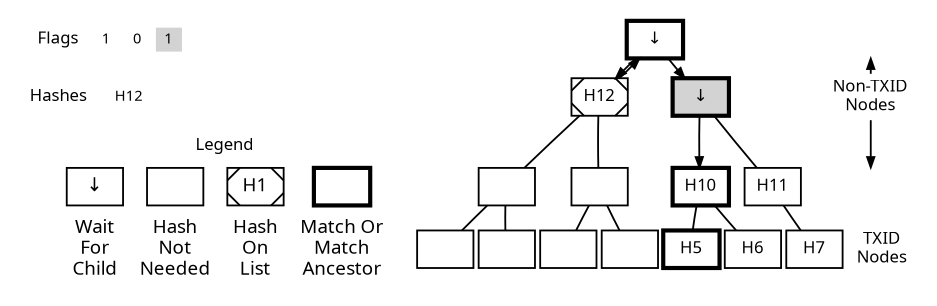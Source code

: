 digraph merkleblock {

//size="6.25,2.22";
size="6.25";
rankdir=BT
nodesep=0.07
splines="false"

edge [ penwidth = 1.75, fontname="Sans" ]
node [ penwidth = 1.75, shape = "box", fontname="Sans", ]
graph [ penwidth = 1.75, fontname="Sans", fontsize = 16 ]

subgraph cluster_flags {
    node [ label = "", width=0.2, height=0.2, fontsize = 14, shape = "none", style = "invis" ];
    graph [ penwidth = 0 ];

    flag8 [ label = "0" ];
    flag7 [ label = "0" ];
    flag6 [ label = "0" ];
    flag5 [ label = "1" ];
    flag4 [ label = "1" ];
    flag3 [ label = "1", style = "filled" ];
    flag2 [ label = "0", style = "" ];
    flag1 [ label = "1", style = "" ];
    flag_label [ label = "Flags", style = "", shape = "none", fontsize = 16 ];
}

subgraph cluster_hashes {
    graph [ penwidth = 0 ];
    node [ shape = "none", style = "invis" ];

    hash4 [ label = "H4" ];
    hash3 [ label = "H3" ];
    hash2 [ label = "H2" ];
    hash1 [ label = "H12", style = "" ];
    hash_label [ label = "Hashes", style = "", shape = "none", fontsize = 16 ];
}

hash_label -> flag_label [ style = "invis" ];

subgraph cluster_legend {
    node [ label = "", fontsize = 18 ];
    graph [ penwidth = 0 ];
    edge [ style = "invis" ];
    ranksep = 3;


    {
        node [ shape = "none" ];
        matched_filter_label [ label = "Match Or\nMatch\nAncestor" ];
        hash_from_list_label [ label = "Hash\nOn\nList" ];
        hash_computed_label [ label = "Hash\nNot\nNeeded" ];
        waiting_label [ label = "Wait\nFor\nChild" ];
    }

    matched_filter [ penwidth = 4 ];
    hash_from_list [ label = "H1", style = "diagonals" ];
    hash_computed [ label = "" ];
    waiting [ label = "↓" ];

    pre_legend_label [ label = "", style = "invis", width=0, height=0 ];
    legend_label [ label = "", style = "invis", width=0, height=0 ];
    pre_legend_label -> legend_label [ style = "invis" ];



    waiting_label -> waiting;
    hash_from_list_label -> hash_from_list;
    hash_computed_label -> hash_computed;
    matched_filter_label -> matched_filter;

    labelloc = b;
    label = "Legend"

}

legend_label -> hash_label [ style = "invis" ];

subgraph cluster_tree {
    edge [ dir = "none" ];
    node [ label = "", fontsize = 16 ];
    graph [ penwidth = 0 ];

    {
    root_row [ shape = "none" ];
    row1 [ shape = "none", label = "Non-TXID\nNodes" ];
    row2 [ shape = "none", style = "invis", width = 1.2 ];
    txid_row [ label = "TXID\nNodes", shape = "none" ];

    row2 -> row1 [ dir = "back" ];
    row1 -> root_row [ dir = ""];
    txid_row -> row2 [ style = "invis" ];
    }

    G [ label = "H7" ];
    F [ label = "H6" ];
    E [ label = "H5", penwidth = 4 ];
    D [ label = "" ];
    C [ label = "" ];
    B [ label = "" ];
    A [ label = "" ];

    A -> AB;
    B -> AB;
    C -> CD;
    D -> CD;
    E -> EF;
    F -> EF;
    G -> G2;

    AB [ label = "" ];
    CD [ label = "" ];
    EF [ label = "H10", penwidth = 4 ];
    G2 [ label = "H11" ];

    AB -> A [ constraint = false, style = "invis" ];
    AB -> B [ constraint = false, style = "invis" ];
    CD -> C [ constraint = false, style = "invis" ];
    CD -> D [ constraint = false, style = "invis" ];
    EF -> E [ constraint = false, style = "invis" ];
    EF -> F [ constraint = false, style = "invis" ];
    G2 -> G [ constraint = false, style = "invis" ];

    AB -> ABCD;
    CD -> ABCD;
    EF -> EFG2 [ dir = "back" ];
    G2 -> EFG2;

    ABCD -> AB [ constraint = false, style = "invis" ];
    ABCD -> CD [ constraint = false, style = "invis" ];
    EFG2 -> EF [ constraint = false, style = "invis" ];
    EFG2 -> G2 [ constraint = false, style = "invis" ];

    ABCD [ label = "H12", style = "diagonals" ];
    EFG2 [ label = "↓", penwidth = 4, style = "filled" ];

    ABCD -> ROOT [ dir = "back" ];
    EFG2 -> ROOT [ dir = "back" ];

    ROOT -> ABCD [ constraint = false, dir = "back" ];
    ROOT -> EFG2 [ constraint = false, style = "invis" ];

    ROOT [ label = "↓", penwidth = 4 ];

}

//label = "Parsing A MerkleBlock Message"
}
